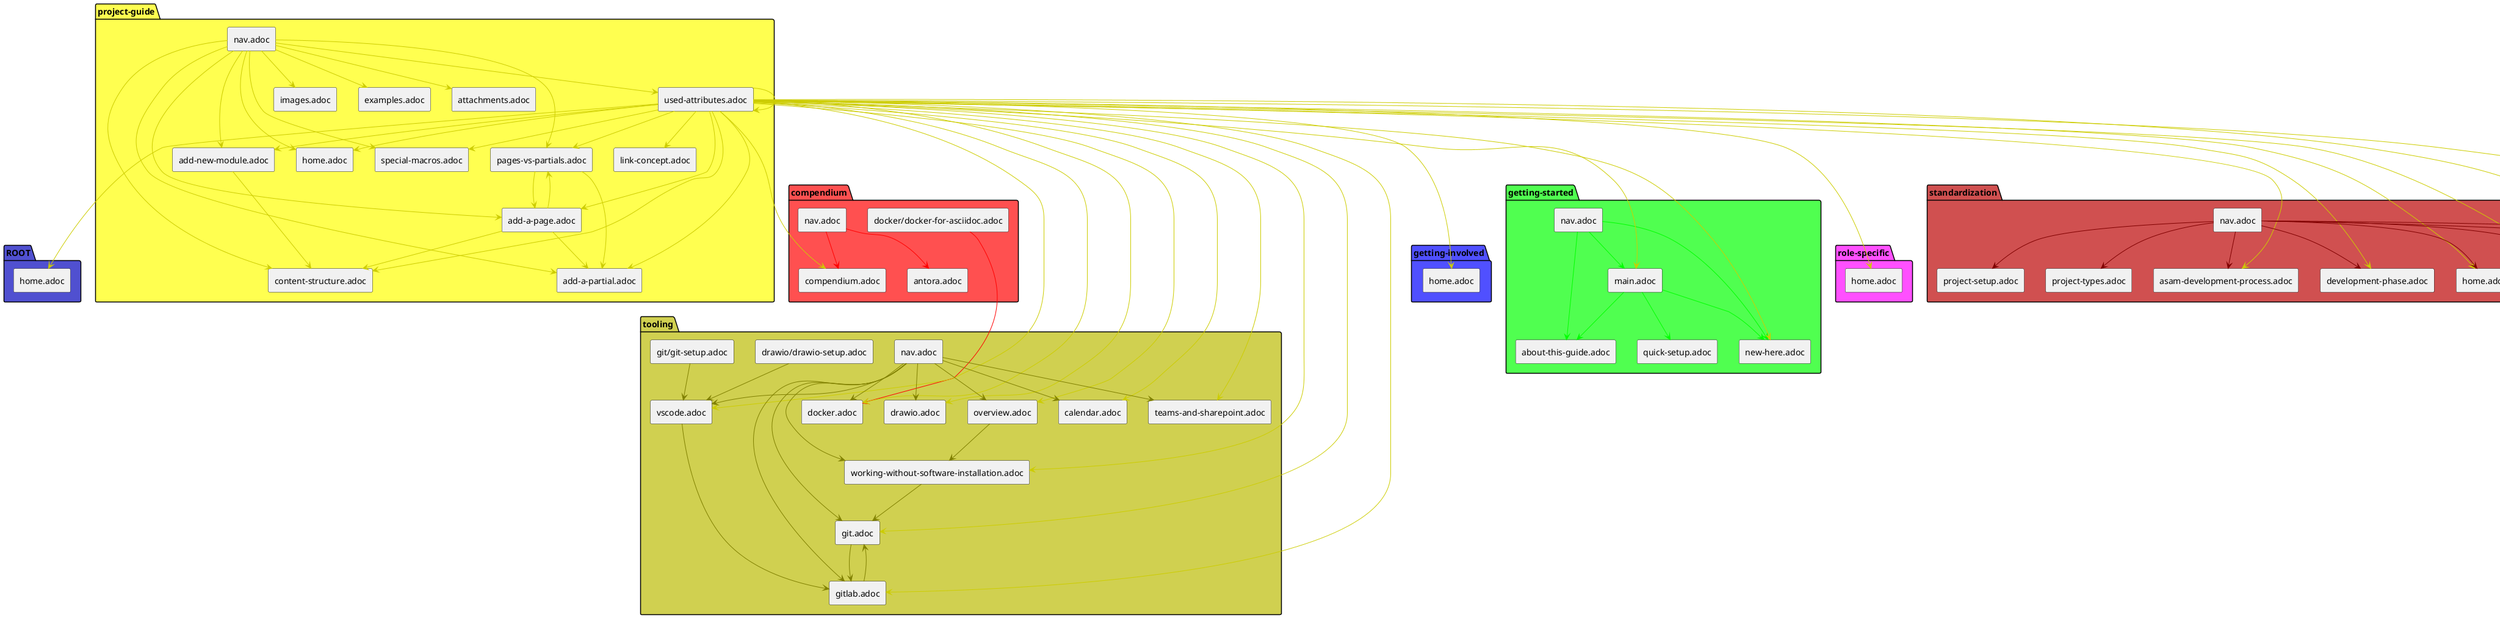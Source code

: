 @startuml
package ROOT #5050d0 {
rectangle "home.adoc" as f5_3
}
package compendium #ff5050 {
rectangle "compendium.adoc" as f0_3
rectangle "nav.adoc" as f0_1
rectangle "antora.adoc" as f0_2
rectangle "docker/docker-for-asciidoc.adoc" as f0_5
}
package getting-involved #5050ff {
rectangle "home.adoc" as f1_2
}
package getting-started #50ff50 {
rectangle "main.adoc" as f2_3
rectangle "nav.adoc" as f2_1
rectangle "new-here.adoc" as f2_4
rectangle "about-this-guide.adoc" as f2_2
rectangle "quick-setup.adoc" as f2_5
}
package project-guide #ffff50 {
rectangle "home.adoc" as f3_8
rectangle "nav.adoc" as f3_1
rectangle "content-structure.adoc" as f3_6
rectangle "add-new-module.adoc" as f3_4
rectangle "pages-vs-partials.adoc" as f3_11
rectangle "add-a-page.adoc" as f3_2
rectangle "add-a-partial.adoc" as f3_3
rectangle "images.adoc" as f3_9
rectangle "examples.adoc" as f3_7
rectangle "attachments.adoc" as f3_5
rectangle "special-macros.adoc" as f3_12
rectangle "used-attributes.adoc" as f3_13
rectangle "link-concept.adoc" as f3_10
}
package role-specific #ff50ff {
rectangle "home.adoc" as f4_3
}
package standardization #d05050 {
rectangle "asam-development-process.adoc" as f6_2
rectangle "development-phase.adoc" as f6_3
rectangle "home.adoc" as f6_4
rectangle "proposal-phase.adoc" as f6_7
rectangle "release-phase.adoc" as f6_8
rectangle "review-phase.adoc" as f6_9
rectangle "nav.adoc" as f6_1
rectangle "project-types.adoc" as f6_6
rectangle "project-setup.adoc" as f6_5
}
package tooling #d0d050 {
rectangle "docker.adoc" as f7_3
rectangle "drawio.adoc" as f7_4
rectangle "git.adoc" as f7_5
rectangle "gitlab.adoc" as f7_6
rectangle "working-without-software-installation.adoc" as f7_10
rectangle "overview.adoc" as f7_7
rectangle "calendar.adoc" as f7_2
rectangle "teams-and-sharepoint.adoc" as f7_8
rectangle "vscode.adoc" as f7_9
rectangle "nav.adoc" as f7_1
rectangle "drawio/drawio-setup.adoc" as f7_16
rectangle "git/git-setup.adoc" as f7_19
}

f0_1 -[#FF0000]-> f0_3
f0_1 -[#FF0000]-> f0_2
f0_5 --[#FF0000]--> f7_3
f2_1 -[#00FF00]-> f2_3
f2_1 -[#00FF00]-> f2_4
f2_1 -[#00FF00]-> f2_2
f2_3 -[#00FF00]-> f2_4
f2_3 -[#00FF00]-> f2_2
f2_3 -[#00FF00]-> f2_5
f3_1 -[#CCCC00]-> f3_8
f3_1 -[#CCCC00]-> f3_6
f3_1 -[#CCCC00]-> f3_4
f3_1 -[#CCCC00]-> f3_11
f3_1 -[#CCCC00]-> f3_2
f3_1 -[#CCCC00]-> f3_3
f3_1 -[#CCCC00]-> f3_9
f3_1 -[#CCCC00]-> f3_7
f3_1 -[#CCCC00]-> f3_5
f3_1 -[#CCCC00]-> f3_12
f3_1 -[#CCCC00]-> f3_13
f3_2 -[#CCCC00]-> f3_3
f3_2 -[#CCCC00]-> f3_11
f3_2 -[#CCCC00]-> f3_6
f3_4 -[#CCCC00]-> f3_6
f3_11 -[#CCCC00]-> f3_2
f3_11 -[#CCCC00]-> f3_3
f3_13 -[#CCCC00]-> f3_4
f3_13 -[#CCCC00]-> f3_6
f3_13 -[#CCCC00]-> f3_12
f3_13 --[#CCCC00]--> f4_3
f3_13 -[#CCCC00]-> f3_13
f3_13 --[#CCCC00]--> f0_3
f3_13 --[#CCCC00]--> f6_2
f3_13 --[#CCCC00]--> f6_3
f3_13 --[#CCCC00]--> f7_3
f3_13 --[#CCCC00]--> f7_4
f3_13 -[#CCCC00]-> f3_10
f3_13 --[#CCCC00]--> f1_2
f3_13 --[#CCCC00]--> f7_5
f3_13 --[#CCCC00]--> f7_6
f3_13 --[#CCCC00]--> f7_10
f3_13 --[#CCCC00]--> f5_3
f3_13 --[#CCCC00]--> f6_4
f3_13 --[#CCCC00]--> f2_3
f3_13 -[#CCCC00]-> f3_8
f3_13 --[#CCCC00]--> f7_7
f3_13 --[#CCCC00]--> f7_2
f3_13 --[#CCCC00]--> f7_8
f3_13 -[#CCCC00]-> f3_2
f3_13 -[#CCCC00]-> f3_3
f3_13 --[#CCCC00]--> f2_4
f3_13 -[#CCCC00]-> f3_11
f3_13 --[#CCCC00]--> f6_7
f3_13 --[#CCCC00]--> f6_8
f3_13 --[#CCCC00]--> f6_9
f3_13 --[#CCCC00]--> f7_9
f6_1 -[#800000]-> f6_4
f6_1 -[#800000]-> f6_2
f6_1 -[#800000]-> f6_7
f6_1 -[#800000]-> f6_6
f6_1 -[#800000]-> f6_5
f6_1 -[#800000]-> f6_3
f6_1 -[#800000]-> f6_9
f6_1 -[#800000]-> f6_8
f7_1 -[#808000]-> f7_7
f7_1 -[#808000]-> f7_10
f7_1 -[#808000]-> f7_6
f7_1 -[#808000]-> f7_2
f7_1 -[#808000]-> f7_8
f7_1 -[#808000]-> f7_9
f7_1 -[#808000]-> f7_5
f7_1 -[#808000]-> f7_4
f7_1 -[#808000]-> f7_3
f7_5 -[#808000]-> f7_6
f7_6 -[#808000]-> f7_5
f7_7 -[#808000]-> f7_10
f7_9 -[#808000]-> f7_6
f7_10 -[#808000]-> f7_5
f7_16 -[#808000]-> f7_9
f7_19 -[#808000]-> f7_9

@enduml